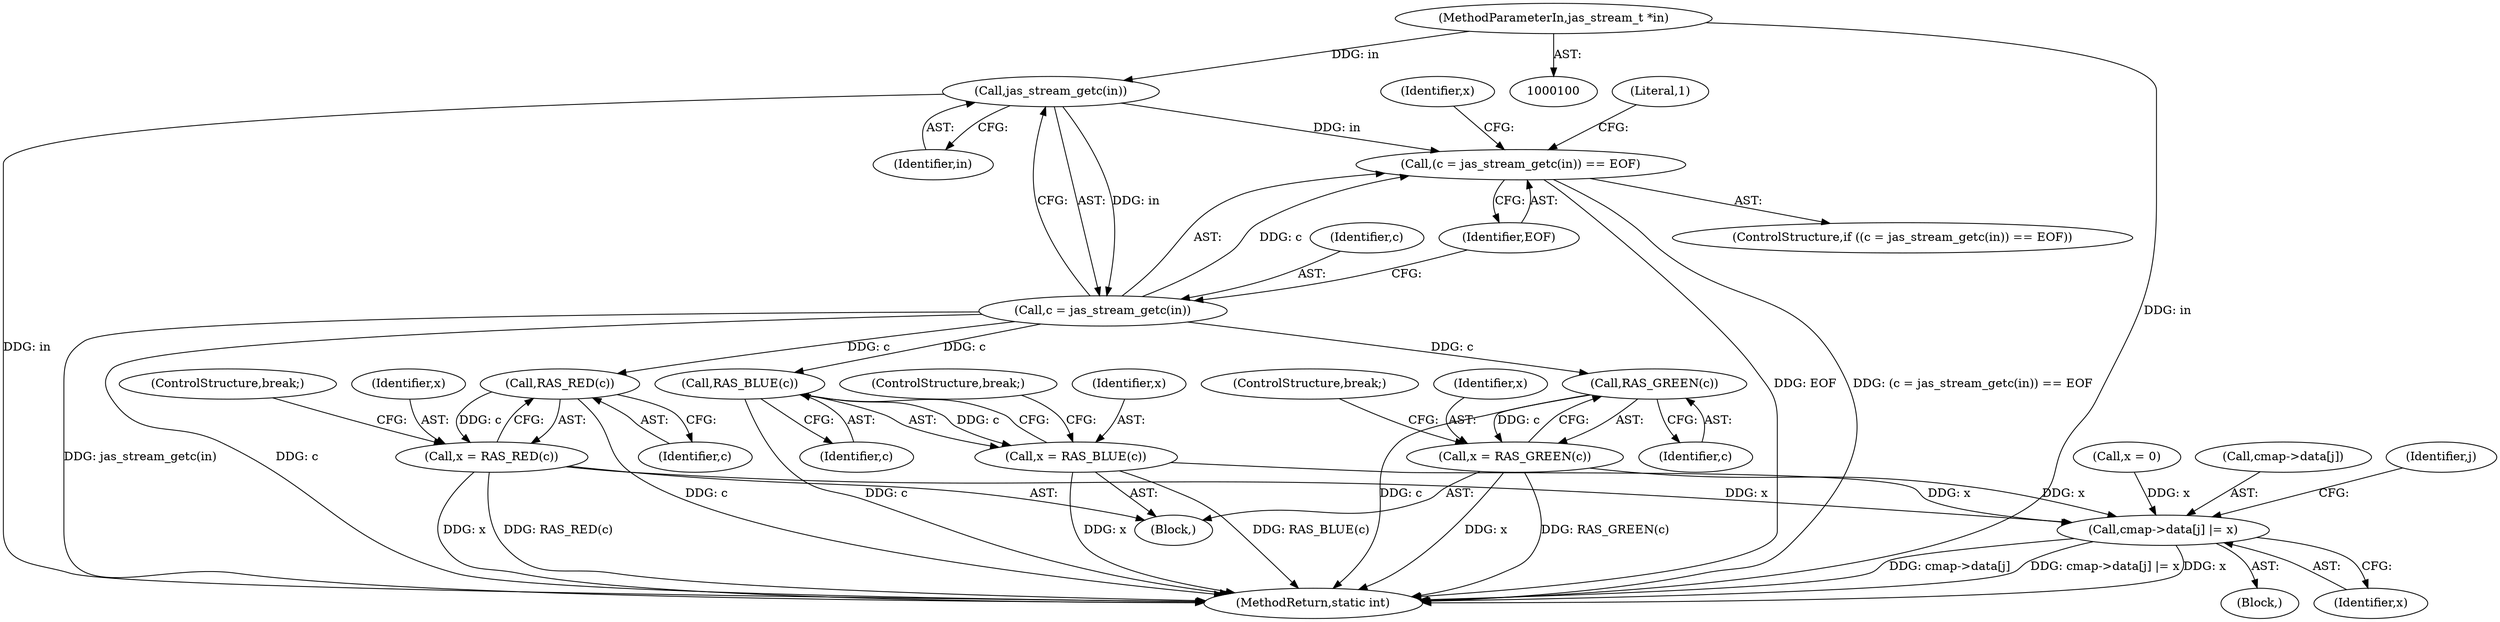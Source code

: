 digraph "0_jasper_411a4068f8c464e883358bf403a3e25158863823@API" {
"1000205" [label="(Call,jas_stream_getc(in))"];
"1000101" [label="(MethodParameterIn,jas_stream_t *in)"];
"1000202" [label="(Call,(c = jas_stream_getc(in)) == EOF)"];
"1000203" [label="(Call,c = jas_stream_getc(in))"];
"1000221" [label="(Call,RAS_RED(c))"];
"1000219" [label="(Call,x = RAS_RED(c))"];
"1000236" [label="(Call,cmap->data[j] |= x)"];
"1000227" [label="(Call,RAS_GREEN(c))"];
"1000225" [label="(Call,x = RAS_GREEN(c))"];
"1000233" [label="(Call,RAS_BLUE(c))"];
"1000231" [label="(Call,x = RAS_BLUE(c))"];
"1000226" [label="(Identifier,x)"];
"1000101" [label="(MethodParameterIn,jas_stream_t *in)"];
"1000228" [label="(Identifier,c)"];
"1000237" [label="(Call,cmap->data[j])"];
"1000200" [label="(Block,)"];
"1000235" [label="(ControlStructure,break;)"];
"1000242" [label="(Identifier,x)"];
"1000227" [label="(Call,RAS_GREEN(c))"];
"1000251" [label="(MethodReturn,static int)"];
"1000203" [label="(Call,c = jas_stream_getc(in))"];
"1000223" [label="(ControlStructure,break;)"];
"1000206" [label="(Identifier,in)"];
"1000233" [label="(Call,RAS_BLUE(c))"];
"1000219" [label="(Call,x = RAS_RED(c))"];
"1000232" [label="(Identifier,x)"];
"1000222" [label="(Identifier,c)"];
"1000229" [label="(ControlStructure,break;)"];
"1000202" [label="(Call,(c = jas_stream_getc(in)) == EOF)"];
"1000221" [label="(Call,RAS_RED(c))"];
"1000211" [label="(Literal,1)"];
"1000220" [label="(Identifier,x)"];
"1000207" [label="(Identifier,EOF)"];
"1000199" [label="(Identifier,j)"];
"1000225" [label="(Call,x = RAS_GREEN(c))"];
"1000201" [label="(ControlStructure,if ((c = jas_stream_getc(in)) == EOF))"];
"1000231" [label="(Call,x = RAS_BLUE(c))"];
"1000212" [label="(Call,x = 0)"];
"1000204" [label="(Identifier,c)"];
"1000236" [label="(Call,cmap->data[j] |= x)"];
"1000217" [label="(Block,)"];
"1000234" [label="(Identifier,c)"];
"1000213" [label="(Identifier,x)"];
"1000205" [label="(Call,jas_stream_getc(in))"];
"1000205" -> "1000203"  [label="AST: "];
"1000205" -> "1000206"  [label="CFG: "];
"1000206" -> "1000205"  [label="AST: "];
"1000203" -> "1000205"  [label="CFG: "];
"1000205" -> "1000251"  [label="DDG: in"];
"1000205" -> "1000202"  [label="DDG: in"];
"1000205" -> "1000203"  [label="DDG: in"];
"1000101" -> "1000205"  [label="DDG: in"];
"1000101" -> "1000100"  [label="AST: "];
"1000101" -> "1000251"  [label="DDG: in"];
"1000202" -> "1000201"  [label="AST: "];
"1000202" -> "1000207"  [label="CFG: "];
"1000203" -> "1000202"  [label="AST: "];
"1000207" -> "1000202"  [label="AST: "];
"1000211" -> "1000202"  [label="CFG: "];
"1000213" -> "1000202"  [label="CFG: "];
"1000202" -> "1000251"  [label="DDG: EOF"];
"1000202" -> "1000251"  [label="DDG: (c = jas_stream_getc(in)) == EOF"];
"1000203" -> "1000202"  [label="DDG: c"];
"1000204" -> "1000203"  [label="AST: "];
"1000207" -> "1000203"  [label="CFG: "];
"1000203" -> "1000251"  [label="DDG: jas_stream_getc(in)"];
"1000203" -> "1000251"  [label="DDG: c"];
"1000203" -> "1000221"  [label="DDG: c"];
"1000203" -> "1000227"  [label="DDG: c"];
"1000203" -> "1000233"  [label="DDG: c"];
"1000221" -> "1000219"  [label="AST: "];
"1000221" -> "1000222"  [label="CFG: "];
"1000222" -> "1000221"  [label="AST: "];
"1000219" -> "1000221"  [label="CFG: "];
"1000221" -> "1000251"  [label="DDG: c"];
"1000221" -> "1000219"  [label="DDG: c"];
"1000219" -> "1000217"  [label="AST: "];
"1000220" -> "1000219"  [label="AST: "];
"1000223" -> "1000219"  [label="CFG: "];
"1000219" -> "1000251"  [label="DDG: RAS_RED(c)"];
"1000219" -> "1000251"  [label="DDG: x"];
"1000219" -> "1000236"  [label="DDG: x"];
"1000236" -> "1000200"  [label="AST: "];
"1000236" -> "1000242"  [label="CFG: "];
"1000237" -> "1000236"  [label="AST: "];
"1000242" -> "1000236"  [label="AST: "];
"1000199" -> "1000236"  [label="CFG: "];
"1000236" -> "1000251"  [label="DDG: cmap->data[j]"];
"1000236" -> "1000251"  [label="DDG: cmap->data[j] |= x"];
"1000236" -> "1000251"  [label="DDG: x"];
"1000225" -> "1000236"  [label="DDG: x"];
"1000231" -> "1000236"  [label="DDG: x"];
"1000212" -> "1000236"  [label="DDG: x"];
"1000227" -> "1000225"  [label="AST: "];
"1000227" -> "1000228"  [label="CFG: "];
"1000228" -> "1000227"  [label="AST: "];
"1000225" -> "1000227"  [label="CFG: "];
"1000227" -> "1000251"  [label="DDG: c"];
"1000227" -> "1000225"  [label="DDG: c"];
"1000225" -> "1000217"  [label="AST: "];
"1000226" -> "1000225"  [label="AST: "];
"1000229" -> "1000225"  [label="CFG: "];
"1000225" -> "1000251"  [label="DDG: RAS_GREEN(c)"];
"1000225" -> "1000251"  [label="DDG: x"];
"1000233" -> "1000231"  [label="AST: "];
"1000233" -> "1000234"  [label="CFG: "];
"1000234" -> "1000233"  [label="AST: "];
"1000231" -> "1000233"  [label="CFG: "];
"1000233" -> "1000251"  [label="DDG: c"];
"1000233" -> "1000231"  [label="DDG: c"];
"1000231" -> "1000217"  [label="AST: "];
"1000232" -> "1000231"  [label="AST: "];
"1000235" -> "1000231"  [label="CFG: "];
"1000231" -> "1000251"  [label="DDG: RAS_BLUE(c)"];
"1000231" -> "1000251"  [label="DDG: x"];
}
